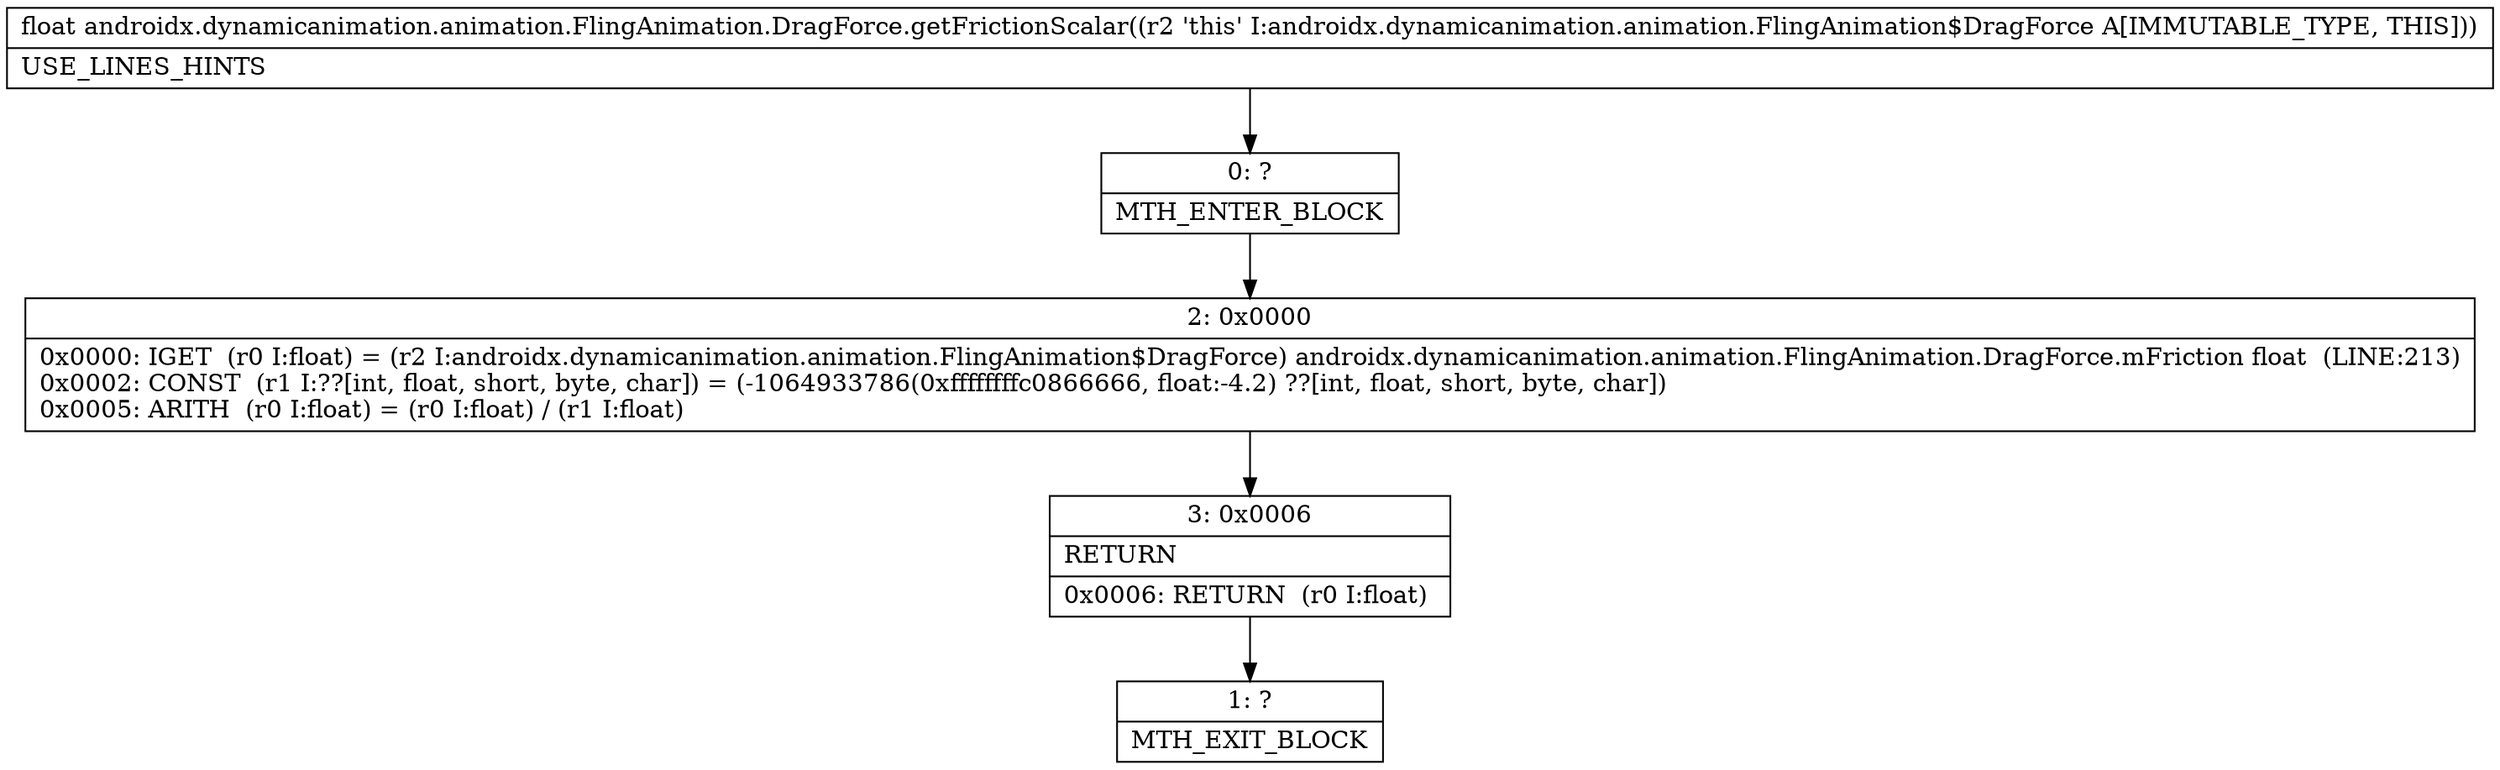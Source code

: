digraph "CFG forandroidx.dynamicanimation.animation.FlingAnimation.DragForce.getFrictionScalar()F" {
Node_0 [shape=record,label="{0\:\ ?|MTH_ENTER_BLOCK\l}"];
Node_2 [shape=record,label="{2\:\ 0x0000|0x0000: IGET  (r0 I:float) = (r2 I:androidx.dynamicanimation.animation.FlingAnimation$DragForce) androidx.dynamicanimation.animation.FlingAnimation.DragForce.mFriction float  (LINE:213)\l0x0002: CONST  (r1 I:??[int, float, short, byte, char]) = (\-1064933786(0xffffffffc0866666, float:\-4.2) ??[int, float, short, byte, char]) \l0x0005: ARITH  (r0 I:float) = (r0 I:float) \/ (r1 I:float) \l}"];
Node_3 [shape=record,label="{3\:\ 0x0006|RETURN\l|0x0006: RETURN  (r0 I:float) \l}"];
Node_1 [shape=record,label="{1\:\ ?|MTH_EXIT_BLOCK\l}"];
MethodNode[shape=record,label="{float androidx.dynamicanimation.animation.FlingAnimation.DragForce.getFrictionScalar((r2 'this' I:androidx.dynamicanimation.animation.FlingAnimation$DragForce A[IMMUTABLE_TYPE, THIS]))  | USE_LINES_HINTS\l}"];
MethodNode -> Node_0;Node_0 -> Node_2;
Node_2 -> Node_3;
Node_3 -> Node_1;
}

